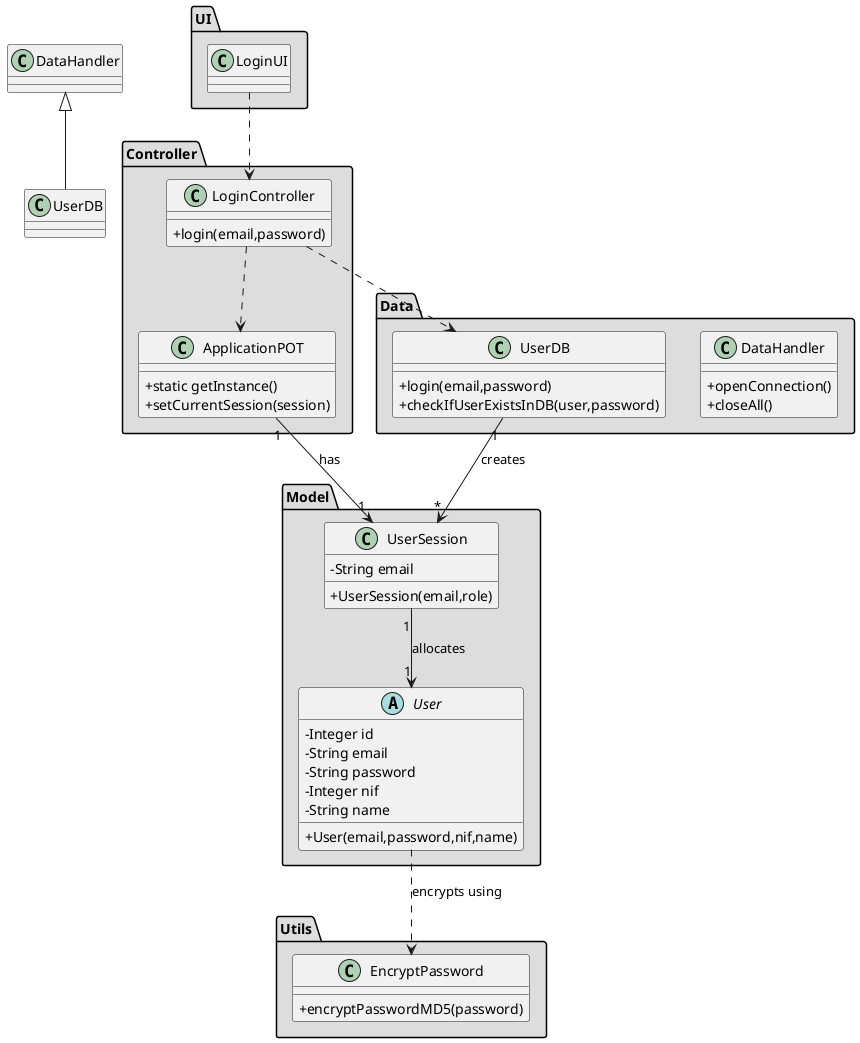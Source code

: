 @startuml
skinparam classAttributeIconSize 0


package "Controller" #DDDDDD {
class ApplicationPOT
{
  +static getInstance()
  +setCurrentSession(session)
}
}


package "UI" #DDDDDD {
class LoginUI{

}
}


package "Controller" #DDDDDD {
class LoginController{
+login(email,password)
}
}






package "Model" #DDDDDD {
abstract class User{
-Integer id
-String email
-String password
-Integer nif
-String name
+User(email,password,nif,name)
}

class UserSession{
-String email
+UserSession(email,role)
}




}


package "Data" #DDDDDD {
class DataHandler{
+openConnection()
+closeAll()
}

 class UserDB{
 +login(email,password)
 +checkIfUserExistsInDB(user,password)
 }

}

package "Utils" #DDDDDD {
class EncryptPassword {
+encryptPasswordMD5(password)
}

}


LoginUI ..> LoginController
LoginController ..> ApplicationPOT
LoginController ..> UserDB
UserDB "1" --> "*" UserSession : creates
class UserDB extends DataHandler
ApplicationPOT "1" --> "1" UserSession : has
UserSession "1" --> "1" User : allocates
User ..> EncryptPassword : encrypts using

@enduml